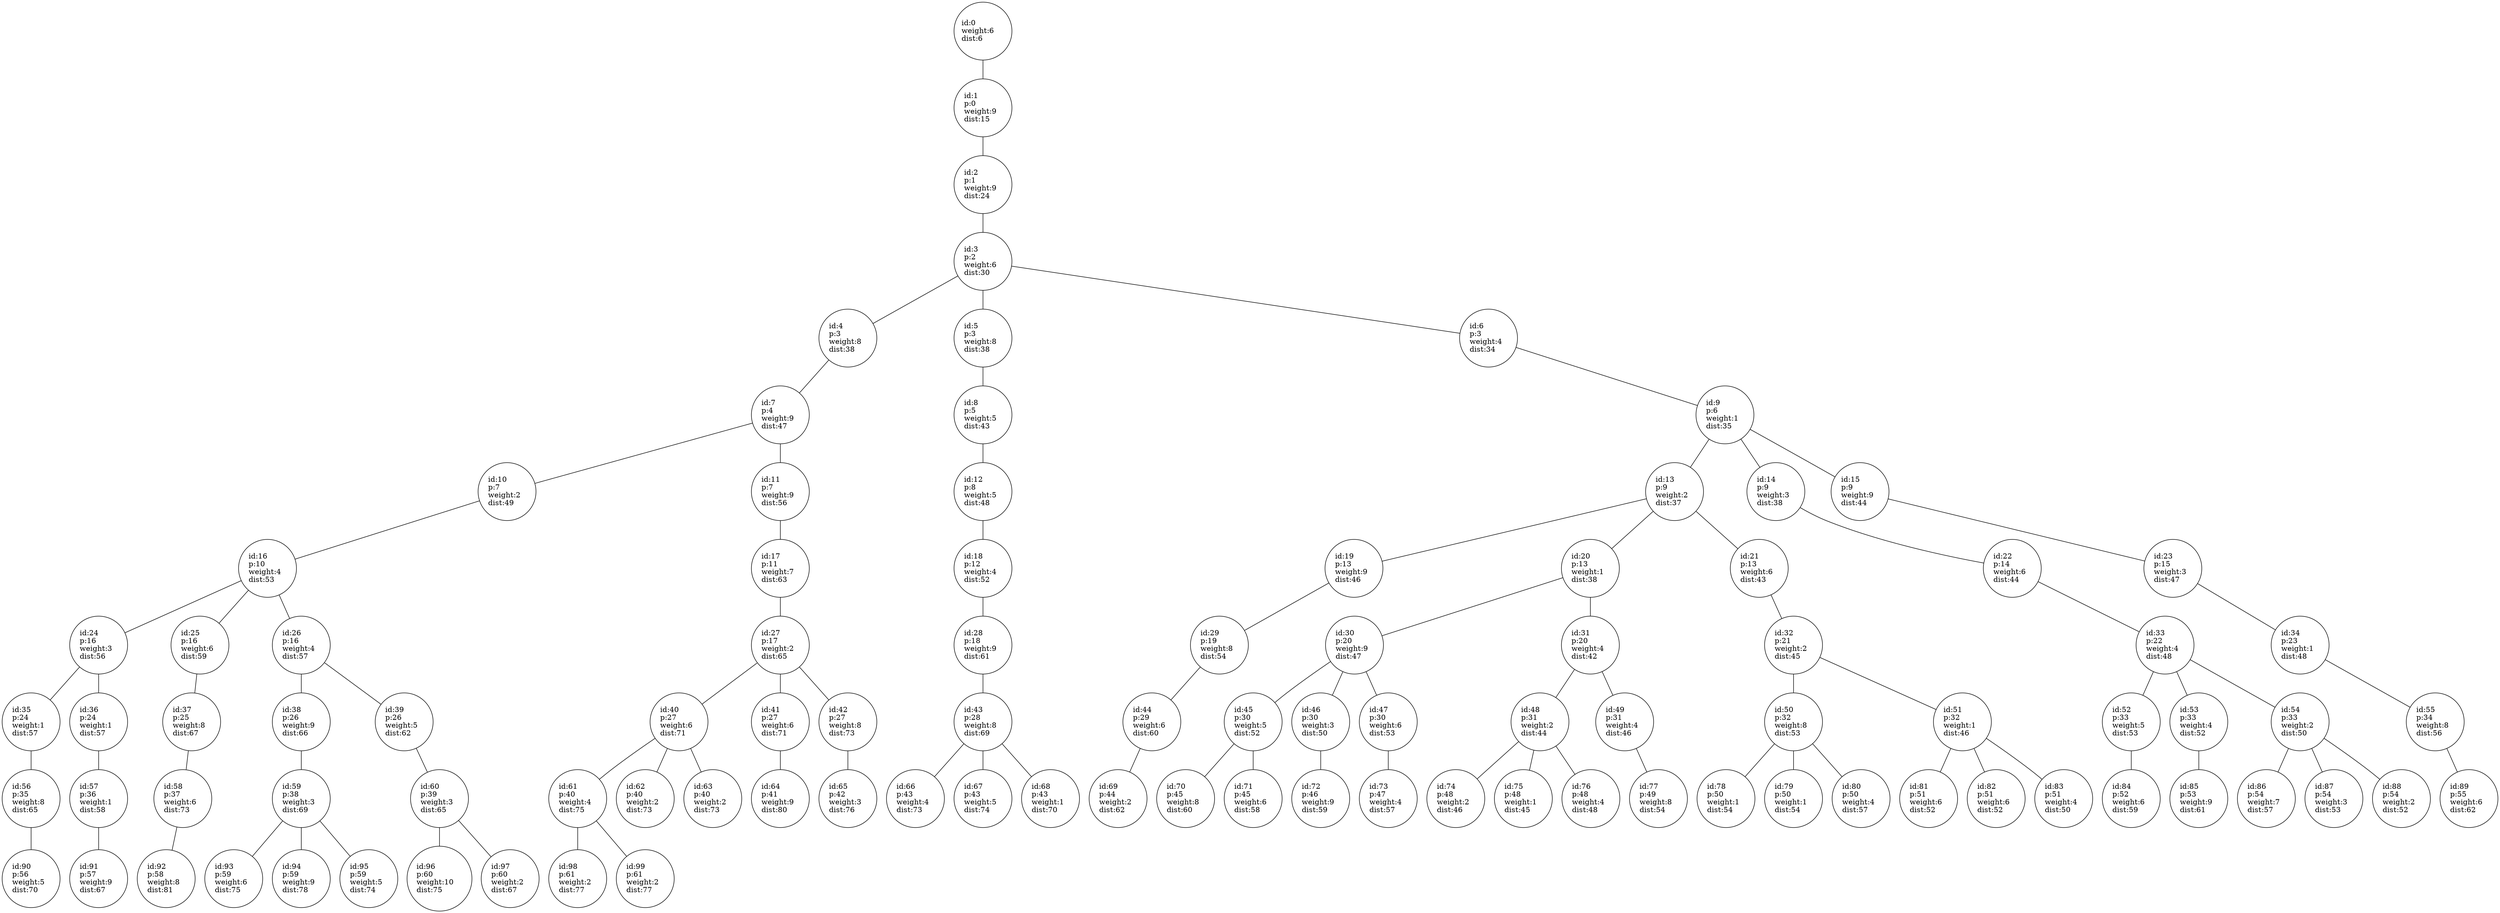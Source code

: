 graph G {
node [color=black,
fillcolor=white,
shape=circle,
style=filled
];
node0000[label="id:0\lweight:6\ldist:6\l"];
node0001[label="id:1\lp:0\lweight:9\ldist:15\l"];
node0000 -- node0001
node0002[label="id:2\lp:1\lweight:9\ldist:24\l"];
node0001 -- node0002
node0003[label="id:3\lp:2\lweight:6\ldist:30\l"];
node0002 -- node0003
node0004[label="id:4\lp:3\lweight:8\ldist:38\l"];
node0003 -- node0004
node0005[label="id:5\lp:3\lweight:8\ldist:38\l"];
node0003 -- node0005
node0006[label="id:6\lp:3\lweight:4\ldist:34\l"];
node0003 -- node0006
node0007[label="id:7\lp:4\lweight:9\ldist:47\l"];
node0004 -- node0007
node0008[label="id:8\lp:5\lweight:5\ldist:43\l"];
node0005 -- node0008
node0009[label="id:9\lp:6\lweight:1\ldist:35\l"];
node0006 -- node0009
node0010[label="id:10\lp:7\lweight:2\ldist:49\l"];
node0007 -- node0010
node0011[label="id:11\lp:7\lweight:9\ldist:56\l"];
node0007 -- node0011
node0012[label="id:12\lp:8\lweight:5\ldist:48\l"];
node0008 -- node0012
node0013[label="id:13\lp:9\lweight:2\ldist:37\l"];
node0009 -- node0013
node0014[label="id:14\lp:9\lweight:3\ldist:38\l"];
node0009 -- node0014
node0015[label="id:15\lp:9\lweight:9\ldist:44\l"];
node0009 -- node0015
node0016[label="id:16\lp:10\lweight:4\ldist:53\l"];
node0010 -- node0016
node0017[label="id:17\lp:11\lweight:7\ldist:63\l"];
node0011 -- node0017
node0018[label="id:18\lp:12\lweight:4\ldist:52\l"];
node0012 -- node0018
node0019[label="id:19\lp:13\lweight:9\ldist:46\l"];
node0013 -- node0019
node0020[label="id:20\lp:13\lweight:1\ldist:38\l"];
node0013 -- node0020
node0021[label="id:21\lp:13\lweight:6\ldist:43\l"];
node0013 -- node0021
node0022[label="id:22\lp:14\lweight:6\ldist:44\l"];
node0014 -- node0022
node0023[label="id:23\lp:15\lweight:3\ldist:47\l"];
node0015 -- node0023
node0024[label="id:24\lp:16\lweight:3\ldist:56\l"];
node0016 -- node0024
node0025[label="id:25\lp:16\lweight:6\ldist:59\l"];
node0016 -- node0025
node0026[label="id:26\lp:16\lweight:4\ldist:57\l"];
node0016 -- node0026
node0027[label="id:27\lp:17\lweight:2\ldist:65\l"];
node0017 -- node0027
node0028[label="id:28\lp:18\lweight:9\ldist:61\l"];
node0018 -- node0028
node0029[label="id:29\lp:19\lweight:8\ldist:54\l"];
node0019 -- node0029
node0030[label="id:30\lp:20\lweight:9\ldist:47\l"];
node0020 -- node0030
node0031[label="id:31\lp:20\lweight:4\ldist:42\l"];
node0020 -- node0031
node0032[label="id:32\lp:21\lweight:2\ldist:45\l"];
node0021 -- node0032
node0033[label="id:33\lp:22\lweight:4\ldist:48\l"];
node0022 -- node0033
node0034[label="id:34\lp:23\lweight:1\ldist:48\l"];
node0023 -- node0034
node0035[label="id:35\lp:24\lweight:1\ldist:57\l"];
node0024 -- node0035
node0036[label="id:36\lp:24\lweight:1\ldist:57\l"];
node0024 -- node0036
node0037[label="id:37\lp:25\lweight:8\ldist:67\l"];
node0025 -- node0037
node0038[label="id:38\lp:26\lweight:9\ldist:66\l"];
node0026 -- node0038
node0039[label="id:39\lp:26\lweight:5\ldist:62\l"];
node0026 -- node0039
node0040[label="id:40\lp:27\lweight:6\ldist:71\l"];
node0027 -- node0040
node0041[label="id:41\lp:27\lweight:6\ldist:71\l"];
node0027 -- node0041
node0042[label="id:42\lp:27\lweight:8\ldist:73\l"];
node0027 -- node0042
node0043[label="id:43\lp:28\lweight:8\ldist:69\l"];
node0028 -- node0043
node0044[label="id:44\lp:29\lweight:6\ldist:60\l"];
node0029 -- node0044
node0045[label="id:45\lp:30\lweight:5\ldist:52\l"];
node0030 -- node0045
node0046[label="id:46\lp:30\lweight:3\ldist:50\l"];
node0030 -- node0046
node0047[label="id:47\lp:30\lweight:6\ldist:53\l"];
node0030 -- node0047
node0048[label="id:48\lp:31\lweight:2\ldist:44\l"];
node0031 -- node0048
node0049[label="id:49\lp:31\lweight:4\ldist:46\l"];
node0031 -- node0049
node0050[label="id:50\lp:32\lweight:8\ldist:53\l"];
node0032 -- node0050
node0051[label="id:51\lp:32\lweight:1\ldist:46\l"];
node0032 -- node0051
node0052[label="id:52\lp:33\lweight:5\ldist:53\l"];
node0033 -- node0052
node0053[label="id:53\lp:33\lweight:4\ldist:52\l"];
node0033 -- node0053
node0054[label="id:54\lp:33\lweight:2\ldist:50\l"];
node0033 -- node0054
node0055[label="id:55\lp:34\lweight:8\ldist:56\l"];
node0034 -- node0055
node0056[label="id:56\lp:35\lweight:8\ldist:65\l"];
node0035 -- node0056
node0057[label="id:57\lp:36\lweight:1\ldist:58\l"];
node0036 -- node0057
node0058[label="id:58\lp:37\lweight:6\ldist:73\l"];
node0037 -- node0058
node0059[label="id:59\lp:38\lweight:3\ldist:69\l"];
node0038 -- node0059
node0060[label="id:60\lp:39\lweight:3\ldist:65\l"];
node0039 -- node0060
node0061[label="id:61\lp:40\lweight:4\ldist:75\l"];
node0040 -- node0061
node0062[label="id:62\lp:40\lweight:2\ldist:73\l"];
node0040 -- node0062
node0063[label="id:63\lp:40\lweight:2\ldist:73\l"];
node0040 -- node0063
node0064[label="id:64\lp:41\lweight:9\ldist:80\l"];
node0041 -- node0064
node0065[label="id:65\lp:42\lweight:3\ldist:76\l"];
node0042 -- node0065
node0066[label="id:66\lp:43\lweight:4\ldist:73\l"];
node0043 -- node0066
node0067[label="id:67\lp:43\lweight:5\ldist:74\l"];
node0043 -- node0067
node0068[label="id:68\lp:43\lweight:1\ldist:70\l"];
node0043 -- node0068
node0069[label="id:69\lp:44\lweight:2\ldist:62\l"];
node0044 -- node0069
node0070[label="id:70\lp:45\lweight:8\ldist:60\l"];
node0045 -- node0070
node0071[label="id:71\lp:45\lweight:6\ldist:58\l"];
node0045 -- node0071
node0072[label="id:72\lp:46\lweight:9\ldist:59\l"];
node0046 -- node0072
node0073[label="id:73\lp:47\lweight:4\ldist:57\l"];
node0047 -- node0073
node0074[label="id:74\lp:48\lweight:2\ldist:46\l"];
node0048 -- node0074
node0075[label="id:75\lp:48\lweight:1\ldist:45\l"];
node0048 -- node0075
node0076[label="id:76\lp:48\lweight:4\ldist:48\l"];
node0048 -- node0076
node0077[label="id:77\lp:49\lweight:8\ldist:54\l"];
node0049 -- node0077
node0078[label="id:78\lp:50\lweight:1\ldist:54\l"];
node0050 -- node0078
node0079[label="id:79\lp:50\lweight:1\ldist:54\l"];
node0050 -- node0079
node0080[label="id:80\lp:50\lweight:4\ldist:57\l"];
node0050 -- node0080
node0081[label="id:81\lp:51\lweight:6\ldist:52\l"];
node0051 -- node0081
node0082[label="id:82\lp:51\lweight:6\ldist:52\l"];
node0051 -- node0082
node0083[label="id:83\lp:51\lweight:4\ldist:50\l"];
node0051 -- node0083
node0084[label="id:84\lp:52\lweight:6\ldist:59\l"];
node0052 -- node0084
node0085[label="id:85\lp:53\lweight:9\ldist:61\l"];
node0053 -- node0085
node0086[label="id:86\lp:54\lweight:7\ldist:57\l"];
node0054 -- node0086
node0087[label="id:87\lp:54\lweight:3\ldist:53\l"];
node0054 -- node0087
node0088[label="id:88\lp:54\lweight:2\ldist:52\l"];
node0054 -- node0088
node0089[label="id:89\lp:55\lweight:6\ldist:62\l"];
node0055 -- node0089
node0090[label="id:90\lp:56\lweight:5\ldist:70\l"];
node0056 -- node0090
node0091[label="id:91\lp:57\lweight:9\ldist:67\l"];
node0057 -- node0091
node0092[label="id:92\lp:58\lweight:8\ldist:81\l"];
node0058 -- node0092
node0093[label="id:93\lp:59\lweight:6\ldist:75\l"];
node0059 -- node0093
node0094[label="id:94\lp:59\lweight:9\ldist:78\l"];
node0059 -- node0094
node0095[label="id:95\lp:59\lweight:5\ldist:74\l"];
node0059 -- node0095
node0096[label="id:96\lp:60\lweight:10\ldist:75\l"];
node0060 -- node0096
node0097[label="id:97\lp:60\lweight:2\ldist:67\l"];
node0060 -- node0097
node0098[label="id:98\lp:61\lweight:2\ldist:77\l"];
node0061 -- node0098
node0099[label="id:99\lp:61\lweight:2\ldist:77\l"];
node0061 -- node0099
}